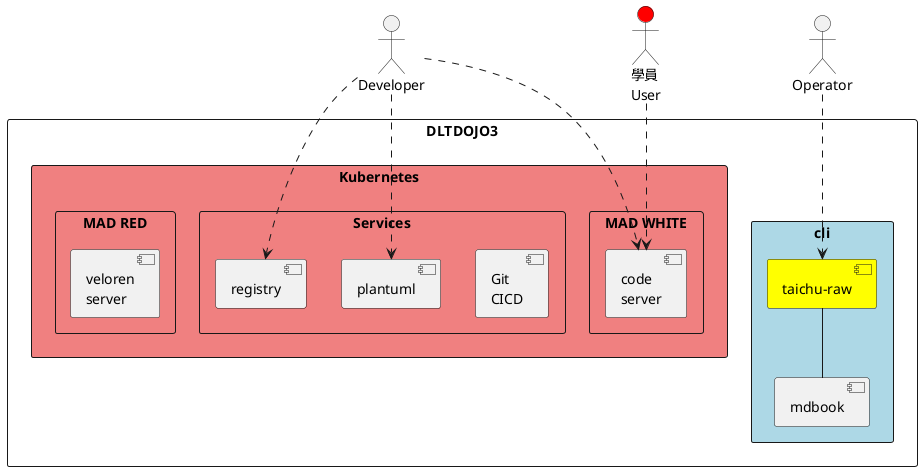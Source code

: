 @startuml

actor "Developer" as Dev
actor "Operator" as Op
actor "學員\nUser" as User #red

rectangle "DLTDOJO3" {

    rectangle "cli" #LightBlue {
        component "taichu-raw" as TaichuRaw #yellow
        component mdbook
    }

    rectangle "Kubernetes" #LightCoral{
        rectangle "Services" {
            component "Git\nCICD" as drone
            component plantuml
            component registry
        }
        rectangle "MAD WHITE" as madwhite {
            component "code\nserver" as cs
        }
        rectangle "MAD RED" as madred {
            component "veloren\nserver" as vs
        }
    }
}

TaichuRaw -- mdbook
Op ..> TaichuRaw
Dev ..> plantuml
Dev ..> registry
Dev ..> cs
User ..> cs
@enduml